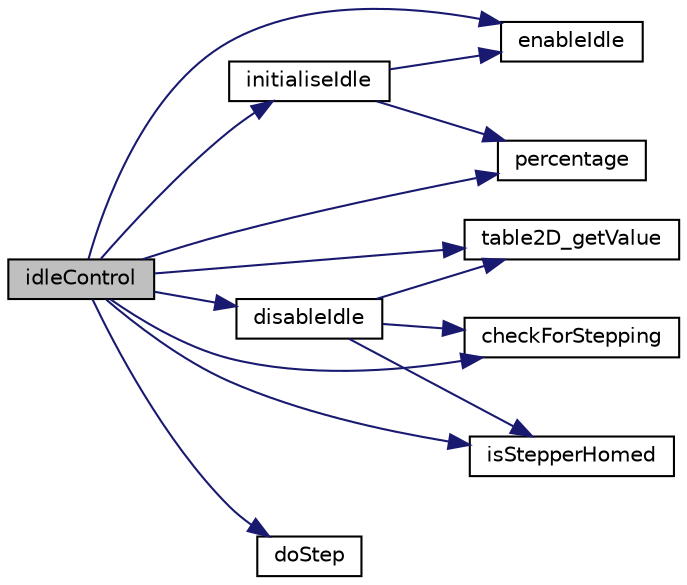 digraph "idleControl"
{
 // LATEX_PDF_SIZE
  edge [fontname="Helvetica",fontsize="10",labelfontname="Helvetica",labelfontsize="10"];
  node [fontname="Helvetica",fontsize="10",shape=record];
  rankdir="LR";
  Node9 [label="idleControl",height=0.2,width=0.4,color="black", fillcolor="grey75", style="filled", fontcolor="black",tooltip=" "];
  Node9 -> Node10 [color="midnightblue",fontsize="10",style="solid",fontname="Helvetica"];
  Node10 [label="initialiseIdle",height=0.2,width=0.4,color="black", fillcolor="white", style="filled",URL="$idle_8ino.html#aca4d348119424a7474843489e1b62b3c",tooltip=" "];
  Node10 -> Node11 [color="midnightblue",fontsize="10",style="solid",fontname="Helvetica"];
  Node11 [label="enableIdle",height=0.2,width=0.4,color="black", fillcolor="white", style="filled",URL="$idle_8ino.html#a36e66b40229b22fda00d5e7fcd67da1a",tooltip=" "];
  Node10 -> Node12 [color="midnightblue",fontsize="10",style="solid",fontname="Helvetica"];
  Node12 [label="percentage",height=0.2,width=0.4,color="black", fillcolor="white", style="filled",URL="$maths_8h.html#ad15d7632e1bee5ab5f88b05896b4a94e",tooltip=" "];
  Node9 -> Node11 [color="midnightblue",fontsize="10",style="solid",fontname="Helvetica"];
  Node9 -> Node13 [color="midnightblue",fontsize="10",style="solid",fontname="Helvetica"];
  Node13 [label="table2D_getValue",height=0.2,width=0.4,color="black", fillcolor="white", style="filled",URL="$table_8h.html#a462f96f099a0c20647d0a29e96e2e80c",tooltip=" "];
  Node9 -> Node14 [color="midnightblue",fontsize="10",style="solid",fontname="Helvetica"];
  Node14 [label="disableIdle",height=0.2,width=0.4,color="black", fillcolor="white", style="filled",URL="$idle_8ino.html#a973320d318312cf550fd8fbf1c797bbe",tooltip=" "];
  Node14 -> Node15 [color="midnightblue",fontsize="10",style="solid",fontname="Helvetica"];
  Node15 [label="checkForStepping",height=0.2,width=0.4,color="black", fillcolor="white", style="filled",URL="$idle_8ino.html#a4053de9017b2bb17d6328131c7045408",tooltip=" "];
  Node14 -> Node16 [color="midnightblue",fontsize="10",style="solid",fontname="Helvetica"];
  Node16 [label="isStepperHomed",height=0.2,width=0.4,color="black", fillcolor="white", style="filled",URL="$idle_8ino.html#a56814ab9d1d2ed9468d5109474332ff4",tooltip=" "];
  Node14 -> Node13 [color="midnightblue",fontsize="10",style="solid",fontname="Helvetica"];
  Node9 -> Node12 [color="midnightblue",fontsize="10",style="solid",fontname="Helvetica"];
  Node9 -> Node15 [color="midnightblue",fontsize="10",style="solid",fontname="Helvetica"];
  Node9 -> Node16 [color="midnightblue",fontsize="10",style="solid",fontname="Helvetica"];
  Node9 -> Node17 [color="midnightblue",fontsize="10",style="solid",fontname="Helvetica"];
  Node17 [label="doStep",height=0.2,width=0.4,color="black", fillcolor="white", style="filled",URL="$idle_8ino.html#ad4337269d8ccf10b0a3e6791f55f0740",tooltip=" "];
}
